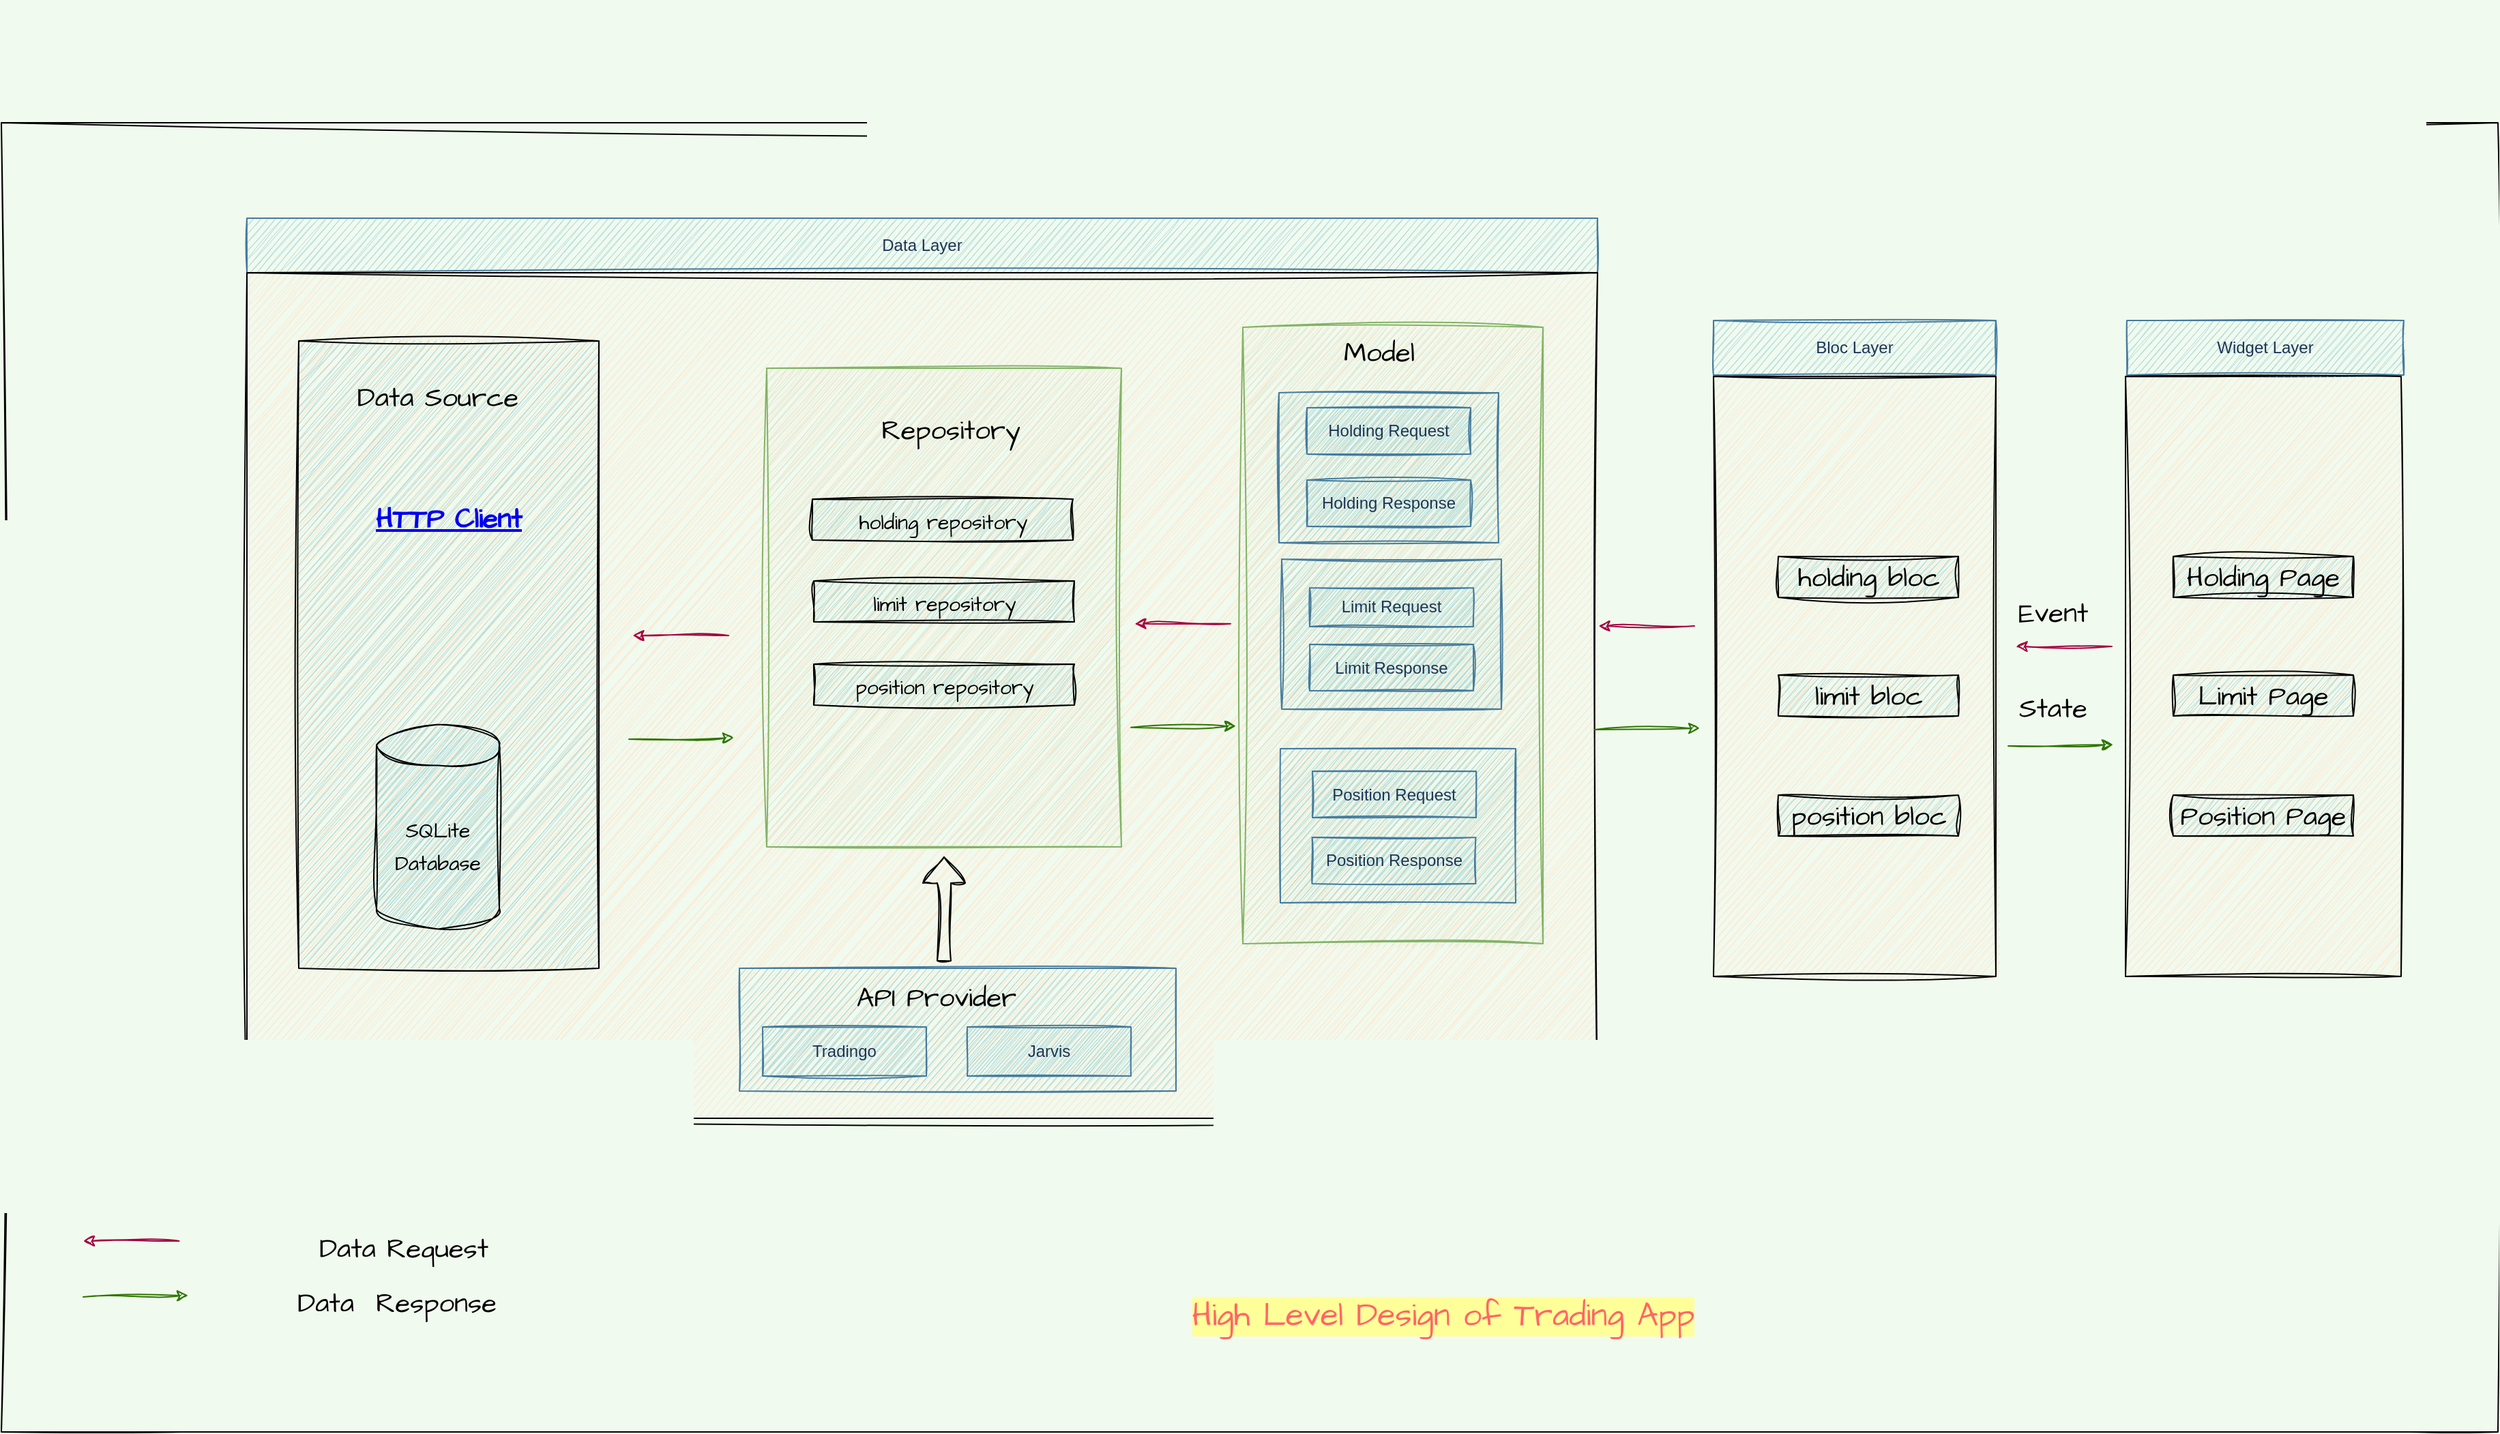 <mxfile version="21.3.3" type="github">
  <diagram id="k9jgQYV3e8CvBNq1FGnC" name="Page-1">
    <mxGraphModel dx="3056" dy="1203" grid="1" gridSize="10" guides="1" tooltips="1" connect="1" arrows="1" fold="1" page="1" pageScale="1" pageWidth="850" pageHeight="1100" background="#F1FAEE" math="0" shadow="0">
      <root>
        <mxCell id="0" />
        <mxCell id="1" parent="0" />
        <mxCell id="6E81scYivjTdyx2A9Fnq-23" value="Widget Layer" style="rounded=0;whiteSpace=wrap;html=1;fillColor=#A8DADC;strokeColor=#457B9D;fontColor=#1D3557;sketch=1;" parent="1" vertex="1">
          <mxGeometry x="1238" y="245" width="203" height="40" as="geometry" />
        </mxCell>
        <mxCell id="6E81scYivjTdyx2A9Fnq-53" value="" style="rounded=0;whiteSpace=wrap;html=1;sketch=1;hachureGap=4;fontFamily=Architects Daughter;fontSource=https%3A%2F%2Ffonts.googleapis.com%2Fcss%3Ffamily%3DArchitects%2BDaughter;fontSize=20;strokeColor=none;fillColor=none;dashed=1;" parent="1" vertex="1">
          <mxGeometry x="10" y="10" width="30" height="30" as="geometry" />
        </mxCell>
        <mxCell id="6E81scYivjTdyx2A9Fnq-60" value="High Level Design of Trading App" style="text;html=1;strokeColor=none;fillColor=none;align=center;verticalAlign=middle;whiteSpace=wrap;rounded=0;dashed=1;labelBackgroundColor=#FFFF99;sketch=1;hachureGap=4;fontFamily=Architects Daughter;fontSource=https%3A%2F%2Ffonts.googleapis.com%2Fcss%3Ffamily%3DArchitects%2BDaughter;fontSize=24;fontColor=#FF6666;" parent="1" vertex="1">
          <mxGeometry x="508" y="960" width="458" height="30" as="geometry" />
        </mxCell>
        <mxCell id="F3TQfuYPn4hS959I6pSN-22" value="" style="rounded=0;whiteSpace=wrap;html=1;sketch=1;hachureGap=4;jiggle=2;curveFitting=1;fontFamily=Architects Daughter;fontSource=https%3A%2F%2Ffonts.googleapis.com%2Fcss%3Ffamily%3DArchitects%2BDaughter;fontSize=20;fillColor=#FFE6CC;" vertex="1" parent="1">
          <mxGeometry x="1237" y="286" width="202" height="440" as="geometry" />
        </mxCell>
        <mxCell id="F3TQfuYPn4hS959I6pSN-27" value="Bloc Layer" style="rounded=0;whiteSpace=wrap;html=1;fillColor=#A8DADC;strokeColor=#457B9D;fontColor=#1D3557;sketch=1;" vertex="1" parent="1">
          <mxGeometry x="935" y="245" width="207" height="40" as="geometry" />
        </mxCell>
        <mxCell id="F3TQfuYPn4hS959I6pSN-28" value="" style="rounded=0;whiteSpace=wrap;html=1;sketch=1;hachureGap=4;jiggle=2;curveFitting=1;fontFamily=Architects Daughter;fontSource=https%3A%2F%2Ffonts.googleapis.com%2Fcss%3Ffamily%3DArchitects%2BDaughter;fontSize=20;fillColor=#FFE6CC;" vertex="1" parent="1">
          <mxGeometry x="935" y="286" width="207" height="440" as="geometry" />
        </mxCell>
        <mxCell id="F3TQfuYPn4hS959I6pSN-29" value="Data Layer" style="rounded=0;whiteSpace=wrap;html=1;fillColor=#A8DADC;strokeColor=#457B9D;fontColor=#1D3557;sketch=1;" vertex="1" parent="1">
          <mxGeometry x="-140" y="170" width="990" height="40" as="geometry" />
        </mxCell>
        <mxCell id="F3TQfuYPn4hS959I6pSN-30" value="" style="rounded=0;whiteSpace=wrap;html=1;sketch=1;hachureGap=4;jiggle=2;curveFitting=1;fontFamily=Architects Daughter;fontSource=https%3A%2F%2Ffonts.googleapis.com%2Fcss%3Ffamily%3DArchitects%2BDaughter;fontSize=20;fillColor=#FFE6CC;" vertex="1" parent="1">
          <mxGeometry x="-140" y="210" width="990" height="620" as="geometry" />
        </mxCell>
        <mxCell id="F3TQfuYPn4hS959I6pSN-51" value="" style="rounded=0;whiteSpace=wrap;html=1;fillColor=#A8DADC;strokeColor=#457B9D;fontColor=#1D3557;sketch=1;" vertex="1" parent="1">
          <mxGeometry x="221" y="720" width="320" height="90" as="geometry" />
        </mxCell>
        <mxCell id="F3TQfuYPn4hS959I6pSN-54" value="Tradingo " style="rounded=0;whiteSpace=wrap;html=1;fillColor=#A8DADC;strokeColor=#457B9D;fontColor=#1D3557;sketch=1;" vertex="1" parent="1">
          <mxGeometry x="238" y="763" width="120" height="36" as="geometry" />
        </mxCell>
        <mxCell id="F3TQfuYPn4hS959I6pSN-63" value="Jarvis" style="rounded=0;whiteSpace=wrap;html=1;fillColor=#A8DADC;strokeColor=#457B9D;fontColor=#1D3557;sketch=1;" vertex="1" parent="1">
          <mxGeometry x="388" y="763" width="120" height="36" as="geometry" />
        </mxCell>
        <mxCell id="F3TQfuYPn4hS959I6pSN-70" value="" style="endArrow=classic;html=1;rounded=0;sketch=1;hachureGap=4;jiggle=2;curveFitting=1;fontFamily=Architects Daughter;fontSource=https%3A%2F%2Ffonts.googleapis.com%2Fcss%3Ffamily%3DArchitects%2BDaughter;fontSize=16;fillColor=#60a917;strokeColor=#2D7600;" edge="1" parent="1">
          <mxGeometry width="50" height="50" relative="1" as="geometry">
            <mxPoint x="848" y="545" as="sourcePoint" />
            <mxPoint x="925" y="544" as="targetPoint" />
          </mxGeometry>
        </mxCell>
        <mxCell id="F3TQfuYPn4hS959I6pSN-71" value="" style="endArrow=classic;html=1;rounded=0;sketch=1;hachureGap=4;jiggle=2;curveFitting=1;fontFamily=Architects Daughter;fontSource=https%3A%2F%2Ffonts.googleapis.com%2Fcss%3Ffamily%3DArchitects%2BDaughter;fontSize=16;entryX=1.015;entryY=0.34;entryDx=0;entryDy=0;entryPerimeter=0;fillColor=#d80073;strokeColor=#A50040;" edge="1" parent="1">
          <mxGeometry width="50" height="50" relative="1" as="geometry">
            <mxPoint x="921" y="469" as="sourcePoint" />
            <mxPoint x="850.75" y="469" as="targetPoint" />
          </mxGeometry>
        </mxCell>
        <mxCell id="F3TQfuYPn4hS959I6pSN-72" value="" style="endArrow=classic;html=1;rounded=0;sketch=1;hachureGap=4;jiggle=2;curveFitting=1;fontFamily=Architects Daughter;fontSource=https%3A%2F%2Ffonts.googleapis.com%2Fcss%3Ffamily%3DArchitects%2BDaughter;fontSize=16;fillColor=#60a917;strokeColor=#2D7600;" edge="1" parent="1">
          <mxGeometry width="50" height="50" relative="1" as="geometry">
            <mxPoint x="1151" y="557" as="sourcePoint" />
            <mxPoint x="1228" y="556" as="targetPoint" />
          </mxGeometry>
        </mxCell>
        <mxCell id="F3TQfuYPn4hS959I6pSN-73" value="" style="endArrow=classic;html=1;rounded=0;sketch=1;hachureGap=4;jiggle=2;curveFitting=1;fontFamily=Architects Daughter;fontSource=https%3A%2F%2Ffonts.googleapis.com%2Fcss%3Ffamily%3DArchitects%2BDaughter;fontSize=16;entryX=1.015;entryY=0.34;entryDx=0;entryDy=0;entryPerimeter=0;fillColor=#d80073;strokeColor=#A50040;" edge="1" parent="1">
          <mxGeometry width="50" height="50" relative="1" as="geometry">
            <mxPoint x="1227" y="484" as="sourcePoint" />
            <mxPoint x="1156.75" y="484" as="targetPoint" />
          </mxGeometry>
        </mxCell>
        <mxCell id="F3TQfuYPn4hS959I6pSN-75" value="Event" style="text;html=1;strokeColor=none;fillColor=none;align=center;verticalAlign=middle;whiteSpace=wrap;rounded=0;fontSize=20;fontFamily=Architects Daughter;" vertex="1" parent="1">
          <mxGeometry x="1154" y="444" width="60" height="30" as="geometry" />
        </mxCell>
        <mxCell id="F3TQfuYPn4hS959I6pSN-76" value="State" style="text;html=1;strokeColor=none;fillColor=none;align=center;verticalAlign=middle;whiteSpace=wrap;rounded=0;fontSize=20;fontFamily=Architects Daughter;" vertex="1" parent="1">
          <mxGeometry x="1154" y="514" width="60" height="30" as="geometry" />
        </mxCell>
        <mxCell id="F3TQfuYPn4hS959I6pSN-78" value="limit bloc" style="rounded=0;whiteSpace=wrap;html=1;sketch=1;hachureGap=4;jiggle=2;curveFitting=1;fontFamily=Architects Daughter;fontSource=https%3A%2F%2Ffonts.googleapis.com%2Fcss%3Ffamily%3DArchitects%2BDaughter;fontSize=20;fillColor=#A8DADC;" vertex="1" parent="1">
          <mxGeometry x="982.5" y="505" width="132" height="30" as="geometry" />
        </mxCell>
        <mxCell id="F3TQfuYPn4hS959I6pSN-79" value="holding bloc" style="rounded=0;whiteSpace=wrap;html=1;sketch=1;hachureGap=4;jiggle=2;curveFitting=1;fontFamily=Architects Daughter;fontSource=https%3A%2F%2Ffonts.googleapis.com%2Fcss%3Ffamily%3DArchitects%2BDaughter;fontSize=20;fillColor=#A8DADC;" vertex="1" parent="1">
          <mxGeometry x="982.5" y="418" width="132" height="30" as="geometry" />
        </mxCell>
        <mxCell id="F3TQfuYPn4hS959I6pSN-80" value="position bloc" style="rounded=0;whiteSpace=wrap;html=1;sketch=1;hachureGap=4;jiggle=2;curveFitting=1;fontFamily=Architects Daughter;fontSource=https%3A%2F%2Ffonts.googleapis.com%2Fcss%3Ffamily%3DArchitects%2BDaughter;fontSize=20;fillColor=#A8DADC;" vertex="1" parent="1">
          <mxGeometry x="982.5" y="593" width="132" height="30" as="geometry" />
        </mxCell>
        <mxCell id="F3TQfuYPn4hS959I6pSN-83" value="Limit Page" style="rounded=0;whiteSpace=wrap;html=1;sketch=1;hachureGap=4;jiggle=2;curveFitting=1;fontFamily=Architects Daughter;fontSource=https%3A%2F%2Ffonts.googleapis.com%2Fcss%3Ffamily%3DArchitects%2BDaughter;fontSize=20;fillColor=#A8DADC;" vertex="1" parent="1">
          <mxGeometry x="1272" y="505" width="132" height="30" as="geometry" />
        </mxCell>
        <mxCell id="F3TQfuYPn4hS959I6pSN-84" value="Holding Page" style="rounded=0;whiteSpace=wrap;html=1;sketch=1;hachureGap=4;jiggle=2;curveFitting=1;fontFamily=Architects Daughter;fontSource=https%3A%2F%2Ffonts.googleapis.com%2Fcss%3Ffamily%3DArchitects%2BDaughter;fontSize=20;fillColor=#A8DADC;" vertex="1" parent="1">
          <mxGeometry x="1272" y="418" width="132" height="30" as="geometry" />
        </mxCell>
        <mxCell id="F3TQfuYPn4hS959I6pSN-85" value="Position Page" style="rounded=0;whiteSpace=wrap;html=1;sketch=1;hachureGap=4;jiggle=2;curveFitting=1;fontFamily=Architects Daughter;fontSource=https%3A%2F%2Ffonts.googleapis.com%2Fcss%3Ffamily%3DArchitects%2BDaughter;fontSize=20;fillColor=#A8DADC;" vertex="1" parent="1">
          <mxGeometry x="1272" y="593" width="132" height="30" as="geometry" />
        </mxCell>
        <mxCell id="F3TQfuYPn4hS959I6pSN-111" value="" style="rounded=0;whiteSpace=wrap;html=1;sketch=1;hachureGap=4;jiggle=2;curveFitting=1;fontFamily=Architects Daughter;fontSource=https%3A%2F%2Ffonts.googleapis.com%2Fcss%3Ffamily%3DArchitects%2BDaughter;fontSize=20;fillColor=#d5e8d4;strokeColor=#82b366;" vertex="1" parent="1">
          <mxGeometry x="590" y="250" width="220" height="452" as="geometry" />
        </mxCell>
        <mxCell id="F3TQfuYPn4hS959I6pSN-112" value="" style="rounded=0;whiteSpace=wrap;html=1;fillColor=#A8DADC;strokeColor=#457B9D;fontColor=#1D3557;sketch=1;" vertex="1" parent="1">
          <mxGeometry x="616.5" y="298" width="161" height="110" as="geometry" />
        </mxCell>
        <mxCell id="F3TQfuYPn4hS959I6pSN-113" value="" style="rounded=0;whiteSpace=wrap;html=1;fillColor=#A8DADC;strokeColor=#457B9D;fontColor=#1D3557;sketch=1;" vertex="1" parent="1">
          <mxGeometry x="618.5" y="420" width="161" height="110" as="geometry" />
        </mxCell>
        <mxCell id="F3TQfuYPn4hS959I6pSN-114" value="" style="rounded=0;whiteSpace=wrap;html=1;fillColor=#A8DADC;strokeColor=#457B9D;fontColor=#1D3557;sketch=1;" vertex="1" parent="1">
          <mxGeometry x="617.5" y="559" width="172.5" height="113" as="geometry" />
        </mxCell>
        <mxCell id="F3TQfuYPn4hS959I6pSN-115" value="Holding Request" style="rounded=0;whiteSpace=wrap;html=1;fillColor=#A8DADC;strokeColor=#457B9D;fontColor=#1D3557;sketch=1;" vertex="1" parent="1">
          <mxGeometry x="637" y="309" width="120" height="34" as="geometry" />
        </mxCell>
        <mxCell id="F3TQfuYPn4hS959I6pSN-116" value="Holding Response" style="rounded=0;whiteSpace=wrap;html=1;fillColor=#A8DADC;strokeColor=#457B9D;fontColor=#1D3557;sketch=1;" vertex="1" parent="1">
          <mxGeometry x="637" y="362" width="120" height="34" as="geometry" />
        </mxCell>
        <mxCell id="F3TQfuYPn4hS959I6pSN-117" value="Limit Request" style="rounded=0;whiteSpace=wrap;html=1;fillColor=#A8DADC;strokeColor=#457B9D;fontColor=#1D3557;sketch=1;" vertex="1" parent="1">
          <mxGeometry x="639" y="441" width="120" height="28.5" as="geometry" />
        </mxCell>
        <mxCell id="F3TQfuYPn4hS959I6pSN-118" value="Limit Response" style="rounded=0;whiteSpace=wrap;html=1;fillColor=#A8DADC;strokeColor=#457B9D;fontColor=#1D3557;sketch=1;" vertex="1" parent="1">
          <mxGeometry x="639" y="482.5" width="120" height="34" as="geometry" />
        </mxCell>
        <mxCell id="F3TQfuYPn4hS959I6pSN-122" value="Position Request " style="rounded=0;whiteSpace=wrap;html=1;fillColor=#A8DADC;strokeColor=#457B9D;fontColor=#1D3557;sketch=1;" vertex="1" parent="1">
          <mxGeometry x="641" y="575.5" width="120" height="34" as="geometry" />
        </mxCell>
        <mxCell id="F3TQfuYPn4hS959I6pSN-123" value="" style="rounded=0;whiteSpace=wrap;html=1;sketch=1;hachureGap=4;jiggle=2;curveFitting=1;fontFamily=Architects Daughter;fontSource=https%3A%2F%2Ffonts.googleapis.com%2Fcss%3Ffamily%3DArchitects%2BDaughter;fontSize=20;fillColor=#d5e8d4;strokeColor=#82b366;" vertex="1" parent="1">
          <mxGeometry x="241" y="280" width="260" height="351" as="geometry" />
        </mxCell>
        <mxCell id="F3TQfuYPn4hS959I6pSN-124" value="&lt;font style=&quot;font-size: 15px;&quot;&gt;holding repository&lt;/font&gt;" style="rounded=0;whiteSpace=wrap;html=1;sketch=1;hachureGap=4;jiggle=2;curveFitting=1;fontFamily=Architects Daughter;fontSource=https%3A%2F%2Ffonts.googleapis.com%2Fcss%3Ffamily%3DArchitects%2BDaughter;fontSize=20;fillColor=#A8DADC;" vertex="1" parent="1">
          <mxGeometry x="274.5" y="376" width="191" height="30" as="geometry" />
        </mxCell>
        <mxCell id="F3TQfuYPn4hS959I6pSN-125" value="&lt;font style=&quot;font-size: 15px;&quot;&gt;limit repository&lt;/font&gt;" style="rounded=0;whiteSpace=wrap;html=1;sketch=1;hachureGap=4;jiggle=2;curveFitting=1;fontFamily=Architects Daughter;fontSource=https%3A%2F%2Ffonts.googleapis.com%2Fcss%3Ffamily%3DArchitects%2BDaughter;fontSize=20;fillColor=#A8DADC;" vertex="1" parent="1">
          <mxGeometry x="275.5" y="436" width="191" height="30" as="geometry" />
        </mxCell>
        <mxCell id="F3TQfuYPn4hS959I6pSN-126" value="&lt;font style=&quot;font-size: 15px;&quot;&gt;position repository&lt;/font&gt;" style="rounded=0;whiteSpace=wrap;html=1;sketch=1;hachureGap=4;jiggle=2;curveFitting=1;fontFamily=Architects Daughter;fontSource=https%3A%2F%2Ffonts.googleapis.com%2Fcss%3Ffamily%3DArchitects%2BDaughter;fontSize=20;fillColor=#A8DADC;" vertex="1" parent="1">
          <mxGeometry x="275.5" y="497" width="191" height="30" as="geometry" />
        </mxCell>
        <mxCell id="F3TQfuYPn4hS959I6pSN-133" value="Repository" style="text;html=1;strokeColor=none;fillColor=none;align=center;verticalAlign=middle;whiteSpace=wrap;rounded=0;fontSize=20;fontFamily=Architects Daughter;" vertex="1" parent="1">
          <mxGeometry x="346" y="310" width="60" height="30" as="geometry" />
        </mxCell>
        <mxCell id="F3TQfuYPn4hS959I6pSN-134" value="Position Response " style="rounded=0;whiteSpace=wrap;html=1;fillColor=#A8DADC;strokeColor=#457B9D;fontColor=#1D3557;sketch=1;" vertex="1" parent="1">
          <mxGeometry x="640.75" y="624" width="120" height="34" as="geometry" />
        </mxCell>
        <mxCell id="F3TQfuYPn4hS959I6pSN-138" value="Model" style="text;html=1;strokeColor=none;fillColor=none;align=center;verticalAlign=middle;whiteSpace=wrap;rounded=0;fontSize=20;fontFamily=Architects Daughter;" vertex="1" parent="1">
          <mxGeometry x="660" y="253" width="60" height="30" as="geometry" />
        </mxCell>
        <mxCell id="F3TQfuYPn4hS959I6pSN-151" value="" style="endArrow=classic;html=1;rounded=0;sketch=1;hachureGap=4;jiggle=2;curveFitting=1;fontFamily=Architects Daughter;fontSource=https%3A%2F%2Ffonts.googleapis.com%2Fcss%3Ffamily%3DArchitects%2BDaughter;fontSize=16;fillColor=#60a917;strokeColor=#2D7600;" edge="1" parent="1">
          <mxGeometry width="50" height="50" relative="1" as="geometry">
            <mxPoint x="508" y="543.38" as="sourcePoint" />
            <mxPoint x="585" y="542.38" as="targetPoint" />
          </mxGeometry>
        </mxCell>
        <mxCell id="F3TQfuYPn4hS959I6pSN-152" value="" style="endArrow=classic;html=1;rounded=0;sketch=1;hachureGap=4;jiggle=2;curveFitting=1;fontFamily=Architects Daughter;fontSource=https%3A%2F%2Ffonts.googleapis.com%2Fcss%3Ffamily%3DArchitects%2BDaughter;fontSize=16;entryX=1.015;entryY=0.34;entryDx=0;entryDy=0;entryPerimeter=0;fillColor=#d80073;strokeColor=#A50040;" edge="1" parent="1">
          <mxGeometry width="50" height="50" relative="1" as="geometry">
            <mxPoint x="581" y="467.38" as="sourcePoint" />
            <mxPoint x="510.75" y="467.38" as="targetPoint" />
          </mxGeometry>
        </mxCell>
        <mxCell id="F3TQfuYPn4hS959I6pSN-153" value="" style="shape=flexArrow;endArrow=classic;html=1;rounded=0;sketch=1;hachureGap=4;jiggle=2;curveFitting=1;fontFamily=Architects Daughter;fontSource=https%3A%2F%2Ffonts.googleapis.com%2Fcss%3Ffamily%3DArchitects%2BDaughter;fontSize=16;entryX=0.5;entryY=1;entryDx=0;entryDy=0;" edge="1" parent="1">
          <mxGeometry width="50" height="50" relative="1" as="geometry">
            <mxPoint x="371" y="715" as="sourcePoint" />
            <mxPoint x="371" y="638" as="targetPoint" />
          </mxGeometry>
        </mxCell>
        <mxCell id="F3TQfuYPn4hS959I6pSN-154" value="API Provider" style="text;html=1;strokeColor=none;fillColor=none;align=center;verticalAlign=middle;whiteSpace=wrap;rounded=0;fontSize=20;fontFamily=Architects Daughter;" vertex="1" parent="1">
          <mxGeometry x="241" y="726" width="249" height="30" as="geometry" />
        </mxCell>
        <mxCell id="F3TQfuYPn4hS959I6pSN-155" value="" style="rounded=0;whiteSpace=wrap;html=1;sketch=1;hachureGap=4;jiggle=2;curveFitting=1;fontFamily=Architects Daughter;fontSource=https%3A%2F%2Ffonts.googleapis.com%2Fcss%3Ffamily%3DArchitects%2BDaughter;fontSize=20;fillColor=#A8DADC;" vertex="1" parent="1">
          <mxGeometry x="-102" y="260" width="220" height="460" as="geometry" />
        </mxCell>
        <mxCell id="F3TQfuYPn4hS959I6pSN-156" value="&lt;font style=&quot;font-size: 15px;&quot;&gt;SQLite&lt;br&gt;Database&lt;/font&gt;" style="shape=cylinder3;whiteSpace=wrap;html=1;boundedLbl=1;backgroundOutline=1;size=15;sketch=1;hachureGap=4;jiggle=2;curveFitting=1;fontFamily=Architects Daughter;fontSource=https%3A%2F%2Ffonts.googleapis.com%2Fcss%3Ffamily%3DArchitects%2BDaughter;fontSize=20;fillColor=#A8DADC;" vertex="1" parent="1">
          <mxGeometry x="-45" y="541.25" width="90" height="150" as="geometry" />
        </mxCell>
        <mxCell id="F3TQfuYPn4hS959I6pSN-157" value="&lt;a href=&quot;HTTP Client&quot;&gt;&lt;b&gt;HTTP Client&lt;br&gt;&lt;/b&gt;&lt;/a&gt;" style="text;html=1;strokeColor=none;fillColor=none;align=center;verticalAlign=middle;whiteSpace=wrap;rounded=0;fontSize=20;fontFamily=Architects Daughter;" vertex="1" parent="1">
          <mxGeometry x="-72" y="366.75" width="160" height="47" as="geometry" />
        </mxCell>
        <mxCell id="F3TQfuYPn4hS959I6pSN-160" value="" style="endArrow=classic;html=1;rounded=0;sketch=1;hachureGap=4;jiggle=2;curveFitting=1;fontFamily=Architects Daughter;fontSource=https%3A%2F%2Ffonts.googleapis.com%2Fcss%3Ffamily%3DArchitects%2BDaughter;fontSize=16;fillColor=#60a917;strokeColor=#2D7600;" edge="1" parent="1">
          <mxGeometry width="50" height="50" relative="1" as="geometry">
            <mxPoint x="140" y="552" as="sourcePoint" />
            <mxPoint x="217" y="551" as="targetPoint" />
          </mxGeometry>
        </mxCell>
        <mxCell id="F3TQfuYPn4hS959I6pSN-161" value="" style="endArrow=classic;html=1;rounded=0;sketch=1;hachureGap=4;jiggle=2;curveFitting=1;fontFamily=Architects Daughter;fontSource=https%3A%2F%2Ffonts.googleapis.com%2Fcss%3Ffamily%3DArchitects%2BDaughter;fontSize=16;entryX=1.015;entryY=0.34;entryDx=0;entryDy=0;entryPerimeter=0;fillColor=#d80073;strokeColor=#A50040;" edge="1" parent="1">
          <mxGeometry width="50" height="50" relative="1" as="geometry">
            <mxPoint x="213" y="476" as="sourcePoint" />
            <mxPoint x="142.75" y="476" as="targetPoint" />
          </mxGeometry>
        </mxCell>
        <mxCell id="F3TQfuYPn4hS959I6pSN-162" value="Data Source" style="text;html=1;strokeColor=none;fillColor=none;align=center;verticalAlign=middle;whiteSpace=wrap;rounded=0;fontSize=20;fontFamily=Architects Daughter;" vertex="1" parent="1">
          <mxGeometry x="-80" y="286" width="160" height="30" as="geometry" />
        </mxCell>
        <mxCell id="F3TQfuYPn4hS959I6pSN-163" value="" style="rounded=0;whiteSpace=wrap;html=1;sketch=1;hachureGap=4;jiggle=2;curveFitting=1;fontFamily=Architects Daughter;fontSource=https%3A%2F%2Ffonts.googleapis.com%2Fcss%3Ffamily%3DArchitects%2BDaughter;fontSize=20;fillColor=none;" vertex="1" parent="1">
          <mxGeometry x="-320" y="100" width="1830" height="960" as="geometry" />
        </mxCell>
        <mxCell id="F3TQfuYPn4hS959I6pSN-164" value="" style="endArrow=classic;html=1;rounded=0;sketch=1;hachureGap=4;jiggle=2;curveFitting=1;fontFamily=Architects Daughter;fontSource=https%3A%2F%2Ffonts.googleapis.com%2Fcss%3Ffamily%3DArchitects%2BDaughter;fontSize=16;entryX=1.015;entryY=0.34;entryDx=0;entryDy=0;entryPerimeter=0;fillColor=#d80073;strokeColor=#A50040;" edge="1" parent="1">
          <mxGeometry width="50" height="50" relative="1" as="geometry">
            <mxPoint x="-189.75" y="920" as="sourcePoint" />
            <mxPoint x="-260" y="920" as="targetPoint" />
          </mxGeometry>
        </mxCell>
        <mxCell id="F3TQfuYPn4hS959I6pSN-165" value="" style="endArrow=classic;html=1;rounded=0;sketch=1;hachureGap=4;jiggle=2;curveFitting=1;fontFamily=Architects Daughter;fontSource=https%3A%2F%2Ffonts.googleapis.com%2Fcss%3Ffamily%3DArchitects%2BDaughter;fontSize=16;fillColor=#60a917;strokeColor=#2D7600;" edge="1" parent="1">
          <mxGeometry width="50" height="50" relative="1" as="geometry">
            <mxPoint x="-260" y="961" as="sourcePoint" />
            <mxPoint x="-183" y="960" as="targetPoint" />
          </mxGeometry>
        </mxCell>
        <mxCell id="F3TQfuYPn4hS959I6pSN-166" value="Data Request " style="text;html=1;strokeColor=none;fillColor=none;align=center;verticalAlign=middle;whiteSpace=wrap;rounded=0;fontSize=20;fontFamily=Architects Daughter;" vertex="1" parent="1">
          <mxGeometry x="-140" y="910" width="230" height="30" as="geometry" />
        </mxCell>
        <mxCell id="F3TQfuYPn4hS959I6pSN-167" value="Data&amp;nbsp; Response" style="text;html=1;strokeColor=none;fillColor=none;align=center;verticalAlign=middle;whiteSpace=wrap;rounded=0;fontSize=20;fontFamily=Architects Daughter;" vertex="1" parent="1">
          <mxGeometry x="-140" y="950" width="220" height="30" as="geometry" />
        </mxCell>
      </root>
    </mxGraphModel>
  </diagram>
</mxfile>
